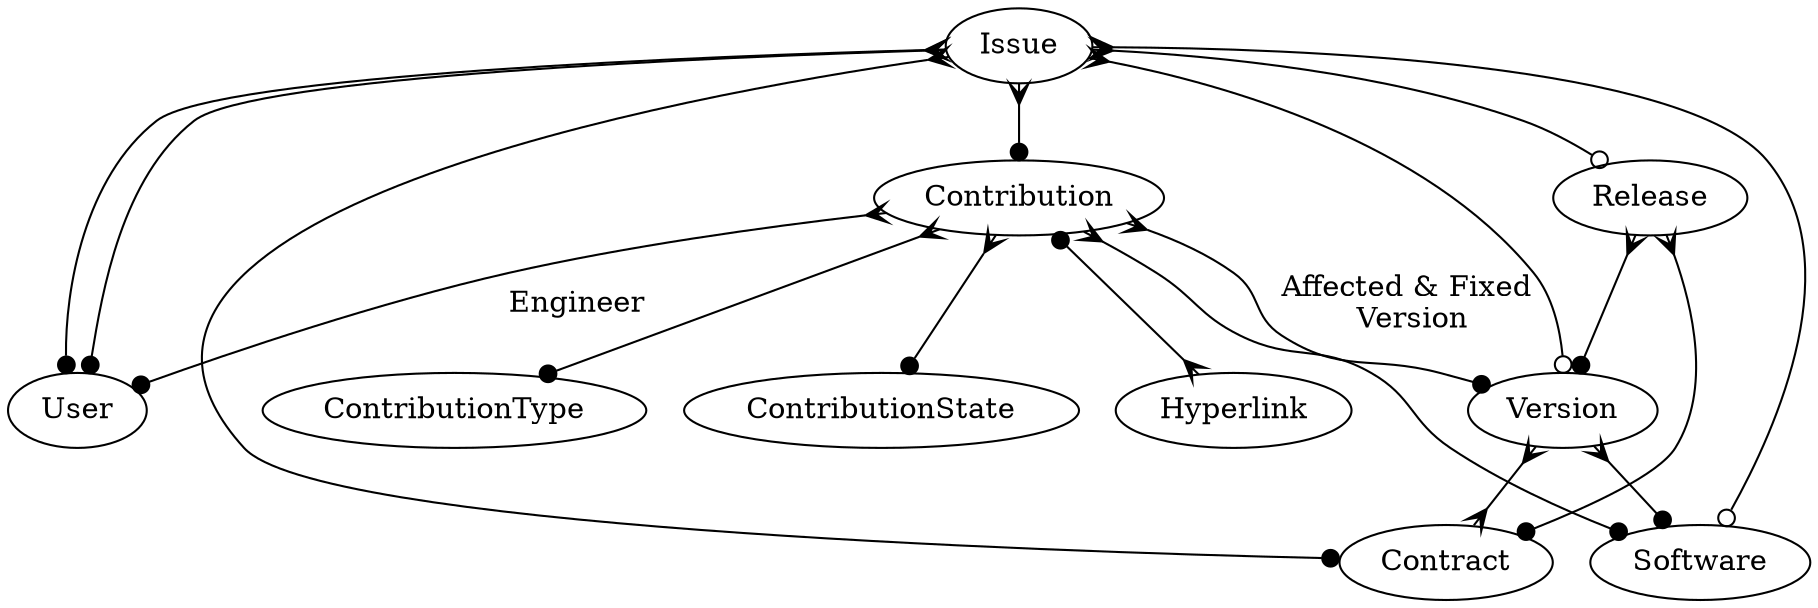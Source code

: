 digraph contribution {

//rotate=90;

Issue -> User [arrowhead=dot,dir=both,arrowtail=crow]
Issue -> Contribution [arrowhead=dot,dir=both,arrowtail=crow]
Issue -> Contract [arrowhead=dot,dir=both,arrowtail=crow]
Issue -> User [arrowhead=dot,dir=both,arrowtail=crow]
Issue -> Release [arrowhead=odot,dir=both,arrowtail=crow]
Issue -> Version [arrowhead=odot,dir=both,arrowtail=crow]
Issue -> Software [arrowhead=odot,dir=both,arrowtail=crow]

Version -> Software [arrowhead=dot,dir=both,arrowtail=crow]
Version -> Contract [arrowhead=crow,dir=both,arrowtail=crow]

Release -> Contract [arrowhead=dot,dir=both,arrowtail=crow]
Release -> Version [arrowhead=dot,dir=both,arrowtail=crow]

Contribution -> ContributionType [arrowhead=dot,dir=both,arrowtail=crow]
Contribution -> ContributionState [arrowhead=dot,dir=both,arrowtail=crow]
Contribution -> Software [arrowhead=dot,dir=both,arrowtail=crow]
Contribution -> User [label="Engineer",arrowhead=dot,dir=both,arrowtail=crow]
Contribution -> Version [label="Affected & Fixed\n Version",arrowhead=dot,dir=both,arrowtail=crow]
Contribution -> Hyperlink [arrowhead=crow,dir=both,arrowtail=dot]

}

